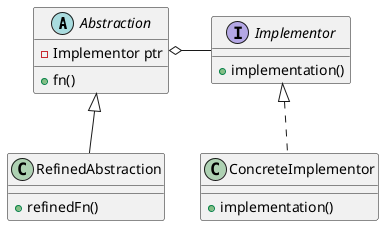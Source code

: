 @startuml

Abstract Abstraction
{
    - Implementor ptr
    + fn()
}

Class RefinedAbstraction
{
    +refinedFn()
}

Abstraction <|-- RefinedAbstraction

Interface Implementor
{
    + implementation()
}

Class ConcreteImplementor
{
    +implementation()
}

Implementor <|.. ConcreteImplementor

Abstraction o- Implementor

@enduml
